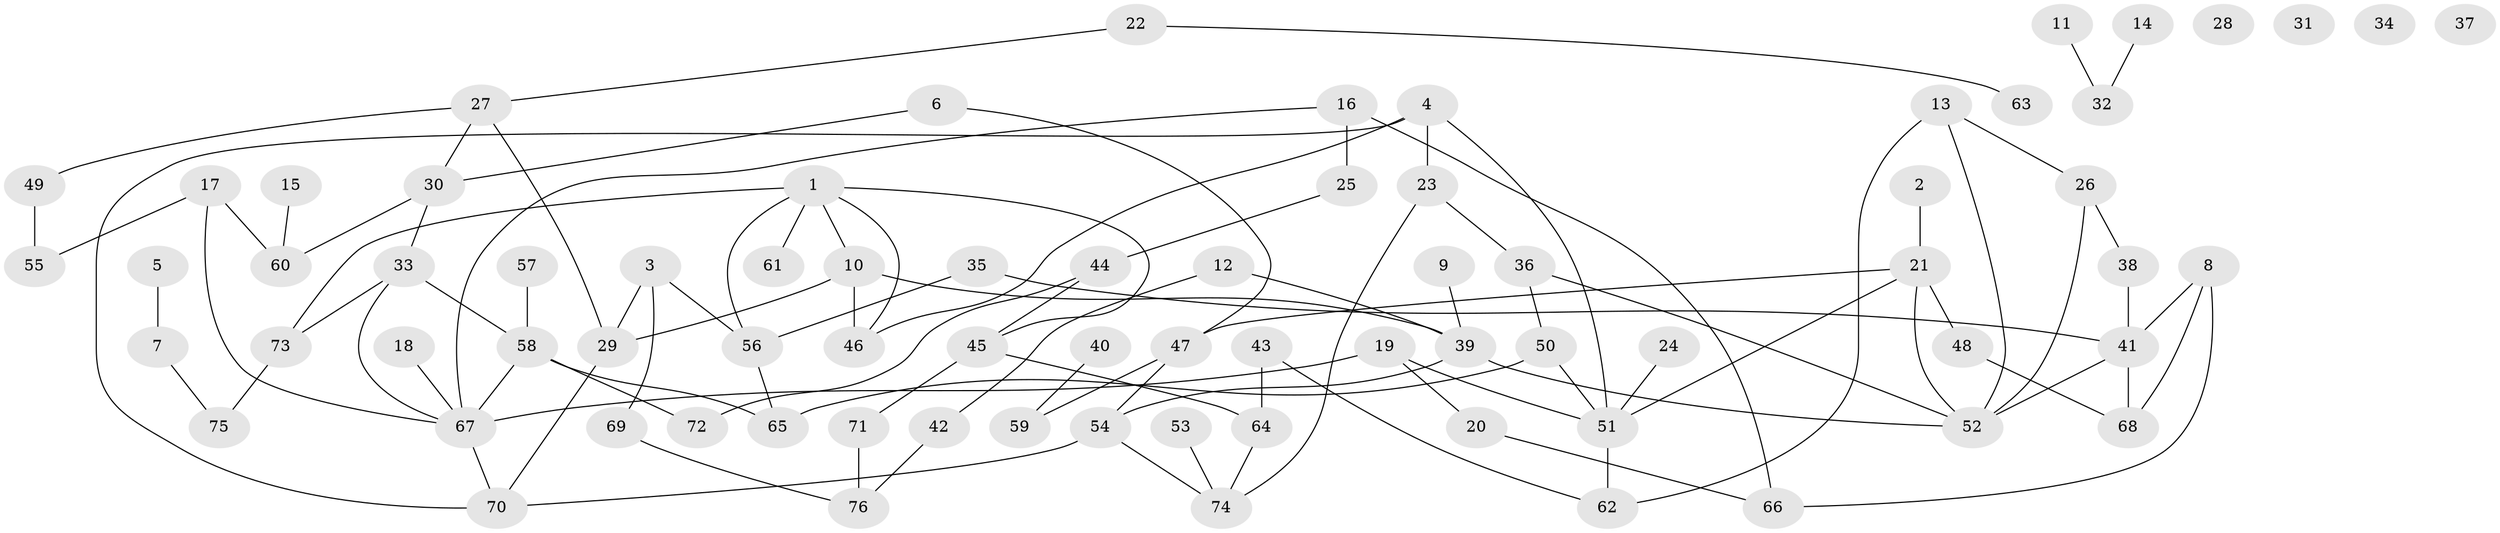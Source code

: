 // coarse degree distribution, {1: 0.20754716981132076, 2: 0.3018867924528302, 4: 0.1320754716981132, 3: 0.16981132075471697, 0: 0.07547169811320754, 5: 0.03773584905660377, 7: 0.018867924528301886, 8: 0.018867924528301886, 9: 0.018867924528301886, 6: 0.018867924528301886}
// Generated by graph-tools (version 1.1) at 2025/43/03/04/25 21:43:19]
// undirected, 76 vertices, 102 edges
graph export_dot {
graph [start="1"]
  node [color=gray90,style=filled];
  1;
  2;
  3;
  4;
  5;
  6;
  7;
  8;
  9;
  10;
  11;
  12;
  13;
  14;
  15;
  16;
  17;
  18;
  19;
  20;
  21;
  22;
  23;
  24;
  25;
  26;
  27;
  28;
  29;
  30;
  31;
  32;
  33;
  34;
  35;
  36;
  37;
  38;
  39;
  40;
  41;
  42;
  43;
  44;
  45;
  46;
  47;
  48;
  49;
  50;
  51;
  52;
  53;
  54;
  55;
  56;
  57;
  58;
  59;
  60;
  61;
  62;
  63;
  64;
  65;
  66;
  67;
  68;
  69;
  70;
  71;
  72;
  73;
  74;
  75;
  76;
  1 -- 10;
  1 -- 45;
  1 -- 46;
  1 -- 56;
  1 -- 61;
  1 -- 73;
  2 -- 21;
  3 -- 29;
  3 -- 56;
  3 -- 69;
  4 -- 23;
  4 -- 46;
  4 -- 51;
  4 -- 70;
  5 -- 7;
  6 -- 30;
  6 -- 47;
  7 -- 75;
  8 -- 41;
  8 -- 66;
  8 -- 68;
  9 -- 39;
  10 -- 29;
  10 -- 39;
  10 -- 46;
  11 -- 32;
  12 -- 39;
  12 -- 42;
  13 -- 26;
  13 -- 52;
  13 -- 62;
  14 -- 32;
  15 -- 60;
  16 -- 25;
  16 -- 66;
  16 -- 67;
  17 -- 55;
  17 -- 60;
  17 -- 67;
  18 -- 67;
  19 -- 20;
  19 -- 51;
  19 -- 67;
  20 -- 66;
  21 -- 47;
  21 -- 48;
  21 -- 51;
  21 -- 52;
  22 -- 27;
  22 -- 63;
  23 -- 36;
  23 -- 74;
  24 -- 51;
  25 -- 44;
  26 -- 38;
  26 -- 52;
  27 -- 29;
  27 -- 30;
  27 -- 49;
  29 -- 70;
  30 -- 33;
  30 -- 60;
  33 -- 58;
  33 -- 67;
  33 -- 73;
  35 -- 41;
  35 -- 56;
  36 -- 50;
  36 -- 52;
  38 -- 41;
  39 -- 52;
  39 -- 54;
  40 -- 59;
  41 -- 52;
  41 -- 68;
  42 -- 76;
  43 -- 62;
  43 -- 64;
  44 -- 45;
  44 -- 72;
  45 -- 64;
  45 -- 71;
  47 -- 54;
  47 -- 59;
  48 -- 68;
  49 -- 55;
  50 -- 51;
  50 -- 65;
  51 -- 62;
  53 -- 74;
  54 -- 70;
  54 -- 74;
  56 -- 65;
  57 -- 58;
  58 -- 65;
  58 -- 67;
  58 -- 72;
  64 -- 74;
  67 -- 70;
  69 -- 76;
  71 -- 76;
  73 -- 75;
}

